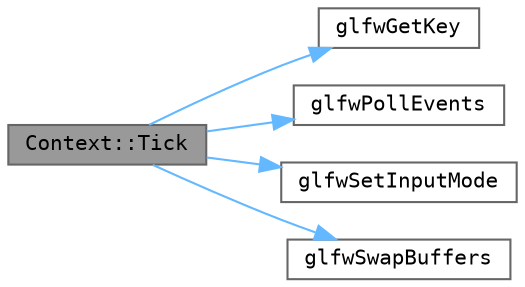 digraph "Context::Tick"
{
 // LATEX_PDF_SIZE
  bgcolor="transparent";
  edge [fontname=Terminal,fontsize=10,labelfontname=Helvetica,labelfontsize=10];
  node [fontname=Terminal,fontsize=10,shape=box,height=0.2,width=0.4];
  rankdir="LR";
  Node1 [label="Context::Tick",height=0.2,width=0.4,color="gray40", fillcolor="grey60", style="filled", fontcolor="black",tooltip=" "];
  Node1 -> Node2 [color="steelblue1",style="solid"];
  Node2 [label="glfwGetKey",height=0.2,width=0.4,color="grey40", fillcolor="white", style="filled",URL="$group__input.html#ga7d8ad8ffaf272808f04e1d5d33ec8859",tooltip="Returns the last reported state of a keyboard key for the specified window."];
  Node1 -> Node3 [color="steelblue1",style="solid"];
  Node3 [label="glfwPollEvents",height=0.2,width=0.4,color="grey40", fillcolor="white", style="filled",URL="$group__window.html#ga872d16e4c77f58c0436f356255920cfc",tooltip="Processes all pending events."];
  Node1 -> Node4 [color="steelblue1",style="solid"];
  Node4 [label="glfwSetInputMode",height=0.2,width=0.4,color="grey40", fillcolor="white", style="filled",URL="$group__input.html#gae1eb729d2dd91dc33fd60e150a6e1684",tooltip="Sets an input option for the specified window."];
  Node1 -> Node5 [color="steelblue1",style="solid"];
  Node5 [label="glfwSwapBuffers",height=0.2,width=0.4,color="grey40", fillcolor="white", style="filled",URL="$group__window.html#gafb827800eedbfcbc97b1e5408df668d7",tooltip="Swaps the front and back buffers of the specified window."];
}
